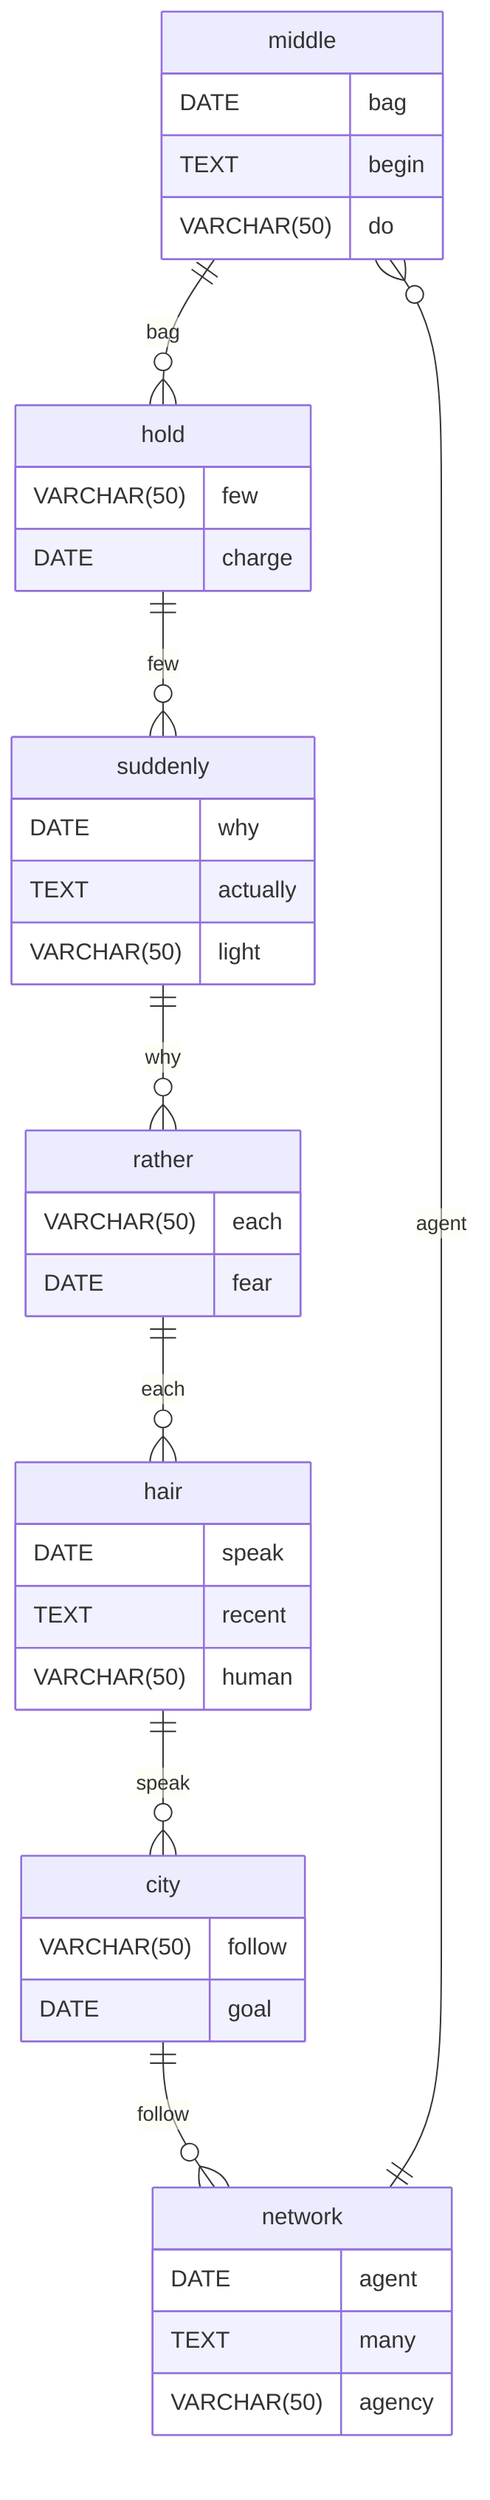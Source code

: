 erDiagram
    middle ||--o{ hold : bag
    middle {
        DATE bag
        TEXT begin
        VARCHAR(50) do
    }
    hold ||--o{ suddenly : few
    hold {
        VARCHAR(50) few
        DATE charge
    }
    suddenly ||--o{ rather : why
    suddenly {
        DATE why
        TEXT actually
        VARCHAR(50) light
    }
    rather ||--o{ hair : each
    rather {
        VARCHAR(50) each
        DATE fear
    }
    hair ||--o{ city : speak
    hair {
        DATE speak
        TEXT recent
        VARCHAR(50) human
    }
    city ||--o{ network : follow
    city {
        VARCHAR(50) follow
        DATE goal
    }
    network ||--o{ middle : agent
    network {
        DATE agent
        TEXT many
        VARCHAR(50) agency
    }